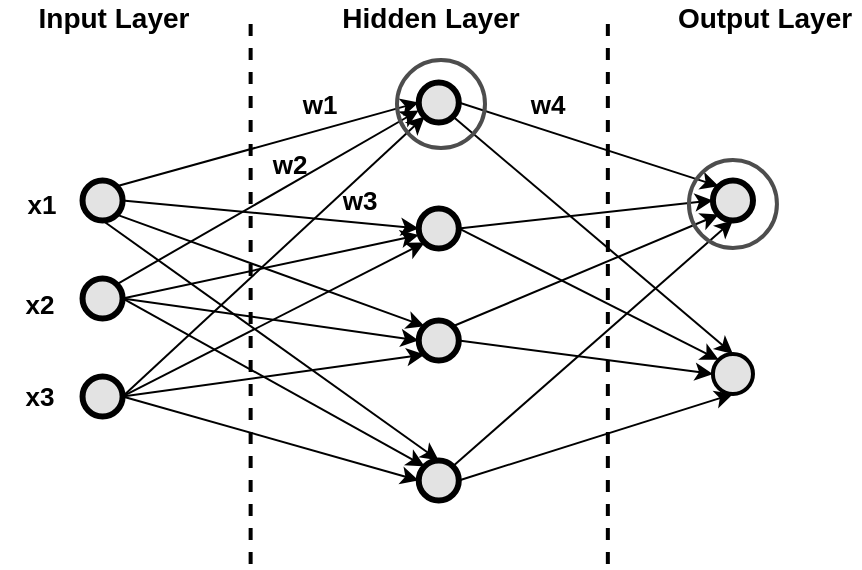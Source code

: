 <mxfile version="15.2.9" type="device"><diagram id="usWG9DLcN4RImSTYwYQY" name="Page-1"><mxGraphModel dx="874" dy="405" grid="1" gridSize="10" guides="1" tooltips="1" connect="1" arrows="1" fold="1" page="1" pageScale="1" pageWidth="827" pageHeight="1169" math="0" shadow="0"><root><mxCell id="0"/><mxCell id="1" parent="0"/><mxCell id="xBBGWgdN12iswXAWEwVo-58" value="" style="group" vertex="1" connectable="0" parent="1"><mxGeometry x="160.0" y="40" width="430" height="280" as="geometry"/></mxCell><mxCell id="xBBGWgdN12iswXAWEwVo-49" value="" style="group" vertex="1" connectable="0" parent="xBBGWgdN12iswXAWEwVo-58"><mxGeometry x="15.0" width="415" height="280" as="geometry"/></mxCell><mxCell id="xBBGWgdN12iswXAWEwVo-1" value="" style="ellipse;whiteSpace=wrap;html=1;aspect=fixed;strokeWidth=3;fillColor=#E3E3E3;" vertex="1" parent="xBBGWgdN12iswXAWEwVo-49"><mxGeometry x="26.266" y="88.2" width="20.034" height="20.034" as="geometry"/></mxCell><mxCell id="xBBGWgdN12iswXAWEwVo-2" value="" style="ellipse;whiteSpace=wrap;html=1;aspect=fixed;strokeWidth=3;fillColor=#E3E3E3;" vertex="1" parent="xBBGWgdN12iswXAWEwVo-49"><mxGeometry x="26.266" y="137.2" width="20.034" height="20.034" as="geometry"/></mxCell><mxCell id="xBBGWgdN12iswXAWEwVo-3" value="" style="ellipse;whiteSpace=wrap;html=1;aspect=fixed;strokeWidth=3;fillColor=#E3E3E3;" vertex="1" parent="xBBGWgdN12iswXAWEwVo-49"><mxGeometry x="26.266" y="186.2" width="20.034" height="20.034" as="geometry"/></mxCell><mxCell id="xBBGWgdN12iswXAWEwVo-4" value="" style="ellipse;whiteSpace=wrap;html=1;aspect=fixed;strokeWidth=3;fillColor=#E3E3E3;" vertex="1" parent="xBBGWgdN12iswXAWEwVo-49"><mxGeometry x="194.367" y="39.2" width="20.034" height="20.034" as="geometry"/></mxCell><mxCell id="xBBGWgdN12iswXAWEwVo-5" value="" style="ellipse;whiteSpace=wrap;html=1;aspect=fixed;strokeWidth=3;fillColor=#E3E3E3;" vertex="1" parent="xBBGWgdN12iswXAWEwVo-49"><mxGeometry x="194.367" y="102.2" width="20.034" height="20.034" as="geometry"/></mxCell><mxCell id="xBBGWgdN12iswXAWEwVo-6" value="" style="ellipse;whiteSpace=wrap;html=1;aspect=fixed;strokeWidth=3;fillColor=#E3E3E3;" vertex="1" parent="xBBGWgdN12iswXAWEwVo-49"><mxGeometry x="194.367" y="158.2" width="20.034" height="20.034" as="geometry"/></mxCell><mxCell id="xBBGWgdN12iswXAWEwVo-7" value="" style="ellipse;whiteSpace=wrap;html=1;aspect=fixed;strokeWidth=3;fillColor=#E3E3E3;" vertex="1" parent="xBBGWgdN12iswXAWEwVo-49"><mxGeometry x="194.367" y="228.2" width="20.034" height="20.034" as="geometry"/></mxCell><mxCell id="xBBGWgdN12iswXAWEwVo-9" value="" style="ellipse;whiteSpace=wrap;html=1;aspect=fixed;strokeWidth=2;fillColor=#E3E3E3;" vertex="1" parent="xBBGWgdN12iswXAWEwVo-49"><mxGeometry x="341.456" y="175" width="20.034" height="20.034" as="geometry"/></mxCell><mxCell id="xBBGWgdN12iswXAWEwVo-10" value="" style="ellipse;whiteSpace=wrap;html=1;aspect=fixed;strokeWidth=3;fillColor=#E3E3E3;" vertex="1" parent="xBBGWgdN12iswXAWEwVo-49"><mxGeometry x="341.456" y="88.2" width="20.034" height="20.034" as="geometry"/></mxCell><mxCell id="xBBGWgdN12iswXAWEwVo-12" value="" style="endArrow=classic;html=1;exitX=1;exitY=0;exitDx=0;exitDy=0;entryX=0;entryY=0.5;entryDx=0;entryDy=0;strokeWidth=1;" edge="1" parent="xBBGWgdN12iswXAWEwVo-49" source="xBBGWgdN12iswXAWEwVo-1" target="xBBGWgdN12iswXAWEwVo-4"><mxGeometry width="50" height="50" relative="1" as="geometry"><mxPoint x="78.797" y="116.2" as="sourcePoint"/><mxPoint x="131.329" y="81.2" as="targetPoint"/></mxGeometry></mxCell><mxCell id="xBBGWgdN12iswXAWEwVo-14" value="" style="endArrow=classic;html=1;exitX=1;exitY=0.5;exitDx=0;exitDy=0;entryX=0;entryY=0.5;entryDx=0;entryDy=0;" edge="1" parent="xBBGWgdN12iswXAWEwVo-49" source="xBBGWgdN12iswXAWEwVo-1" target="xBBGWgdN12iswXAWEwVo-5"><mxGeometry width="50" height="50" relative="1" as="geometry"><mxPoint x="63.675" y="98.275" as="sourcePoint"/><mxPoint x="204.873" y="56.7" as="targetPoint"/></mxGeometry></mxCell><mxCell id="xBBGWgdN12iswXAWEwVo-15" value="" style="endArrow=classic;html=1;exitX=1;exitY=0.5;exitDx=0;exitDy=0;entryX=0;entryY=0;entryDx=0;entryDy=0;" edge="1" parent="xBBGWgdN12iswXAWEwVo-49" source="xBBGWgdN12iswXAWEwVo-2" target="xBBGWgdN12iswXAWEwVo-7"><mxGeometry width="50" height="50" relative="1" as="geometry"><mxPoint x="57.781" y="150.775" as="sourcePoint"/><mxPoint x="198.979" y="109.2" as="targetPoint"/></mxGeometry></mxCell><mxCell id="xBBGWgdN12iswXAWEwVo-16" value="" style="endArrow=classic;html=1;entryX=0;entryY=1;entryDx=0;entryDy=0;exitX=1;exitY=0.5;exitDx=0;exitDy=0;" edge="1" parent="xBBGWgdN12iswXAWEwVo-49" source="xBBGWgdN12iswXAWEwVo-3" target="xBBGWgdN12iswXAWEwVo-4"><mxGeometry width="50" height="50" relative="1" as="geometry"><mxPoint x="45" y="186" as="sourcePoint"/><mxPoint x="194.367" y="144.627" as="targetPoint"/></mxGeometry></mxCell><mxCell id="xBBGWgdN12iswXAWEwVo-17" value="" style="endArrow=classic;html=1;exitX=1;exitY=0.5;exitDx=0;exitDy=0;entryX=0;entryY=1;entryDx=0;entryDy=0;" edge="1" parent="xBBGWgdN12iswXAWEwVo-49" source="xBBGWgdN12iswXAWEwVo-3" target="xBBGWgdN12iswXAWEwVo-5"><mxGeometry width="50" height="50" relative="1" as="geometry"><mxPoint x="57.781" y="193.202" as="sourcePoint"/><mxPoint x="198.979" y="151.627" as="targetPoint"/></mxGeometry></mxCell><mxCell id="xBBGWgdN12iswXAWEwVo-18" value="" style="endArrow=classic;html=1;exitX=1;exitY=0.5;exitDx=0;exitDy=0;entryX=0;entryY=1;entryDx=0;entryDy=0;" edge="1" parent="xBBGWgdN12iswXAWEwVo-49" source="xBBGWgdN12iswXAWEwVo-3" target="xBBGWgdN12iswXAWEwVo-6"><mxGeometry width="50" height="50" relative="1" as="geometry"><mxPoint x="57.781" y="199.775" as="sourcePoint"/><mxPoint x="198.979" y="158.2" as="targetPoint"/></mxGeometry></mxCell><mxCell id="xBBGWgdN12iswXAWEwVo-19" value="" style="endArrow=classic;html=1;exitX=1;exitY=0.5;exitDx=0;exitDy=0;entryX=0;entryY=0.5;entryDx=0;entryDy=0;" edge="1" parent="xBBGWgdN12iswXAWEwVo-49" source="xBBGWgdN12iswXAWEwVo-3" target="xBBGWgdN12iswXAWEwVo-7"><mxGeometry width="50" height="50" relative="1" as="geometry"><mxPoint x="53.169" y="203.485" as="sourcePoint"/><mxPoint x="194.367" y="161.91" as="targetPoint"/></mxGeometry></mxCell><mxCell id="xBBGWgdN12iswXAWEwVo-20" value="" style="endArrow=classic;html=1;exitX=1;exitY=1;exitDx=0;exitDy=0;entryX=0;entryY=0;entryDx=0;entryDy=0;" edge="1" parent="xBBGWgdN12iswXAWEwVo-49" source="xBBGWgdN12iswXAWEwVo-1" target="xBBGWgdN12iswXAWEwVo-6"><mxGeometry width="50" height="50" relative="1" as="geometry"><mxPoint x="36.772" y="123.2" as="sourcePoint"/><mxPoint x="173.354" y="137.2" as="targetPoint"/></mxGeometry></mxCell><mxCell id="xBBGWgdN12iswXAWEwVo-21" value="" style="endArrow=classic;html=1;exitX=0.5;exitY=1;exitDx=0;exitDy=0;entryX=0.5;entryY=0;entryDx=0;entryDy=0;" edge="1" parent="xBBGWgdN12iswXAWEwVo-49" source="xBBGWgdN12iswXAWEwVo-1" target="xBBGWgdN12iswXAWEwVo-7"><mxGeometry width="50" height="50" relative="1" as="geometry"><mxPoint x="78.797" y="112.7" as="sourcePoint"/><mxPoint x="215.38" y="126.7" as="targetPoint"/></mxGeometry></mxCell><mxCell id="xBBGWgdN12iswXAWEwVo-22" value="" style="endArrow=classic;html=1;entryX=0;entryY=0.5;entryDx=0;entryDy=0;exitX=1;exitY=0.5;exitDx=0;exitDy=0;" edge="1" parent="xBBGWgdN12iswXAWEwVo-49" source="xBBGWgdN12iswXAWEwVo-2" target="xBBGWgdN12iswXAWEwVo-6"><mxGeometry width="50" height="50" relative="1" as="geometry"><mxPoint x="57.785" y="151.2" as="sourcePoint"/><mxPoint x="209.489" y="127.125" as="targetPoint"/></mxGeometry></mxCell><mxCell id="xBBGWgdN12iswXAWEwVo-23" value="" style="endArrow=classic;html=1;entryX=0;entryY=0.667;entryDx=0;entryDy=0;exitX=1;exitY=0.5;exitDx=0;exitDy=0;entryPerimeter=0;" edge="1" parent="xBBGWgdN12iswXAWEwVo-49" source="xBBGWgdN12iswXAWEwVo-2" target="xBBGWgdN12iswXAWEwVo-5"><mxGeometry width="50" height="50" relative="1" as="geometry"><mxPoint x="68.291" y="154.7" as="sourcePoint"/><mxPoint x="204.873" y="175.7" as="targetPoint"/></mxGeometry></mxCell><mxCell id="xBBGWgdN12iswXAWEwVo-24" value="" style="endArrow=classic;html=1;exitX=1;exitY=0;exitDx=0;exitDy=0;" edge="1" parent="xBBGWgdN12iswXAWEwVo-49" source="xBBGWgdN12iswXAWEwVo-2"><mxGeometry width="50" height="50" relative="1" as="geometry"><mxPoint x="68.291" y="154.7" as="sourcePoint"/><mxPoint x="194.367" y="53.2" as="targetPoint"/></mxGeometry></mxCell><mxCell id="xBBGWgdN12iswXAWEwVo-25" value="" style="endArrow=classic;html=1;exitX=1;exitY=0.5;exitDx=0;exitDy=0;entryX=0;entryY=0;entryDx=0;entryDy=0;strokeWidth=1;" edge="1" parent="xBBGWgdN12iswXAWEwVo-49" source="xBBGWgdN12iswXAWEwVo-4" target="xBBGWgdN12iswXAWEwVo-10"><mxGeometry width="50" height="50" relative="1" as="geometry"><mxPoint x="251.098" y="62.575" as="sourcePoint"/><mxPoint x="392.296" y="21" as="targetPoint"/></mxGeometry></mxCell><mxCell id="xBBGWgdN12iswXAWEwVo-27" value="" style="endArrow=classic;html=1;exitX=1;exitY=1;exitDx=0;exitDy=0;entryX=0.5;entryY=0;entryDx=0;entryDy=0;strokeWidth=1;" edge="1" parent="xBBGWgdN12iswXAWEwVo-49" source="xBBGWgdN12iswXAWEwVo-4" target="xBBGWgdN12iswXAWEwVo-9"><mxGeometry width="50" height="50" relative="1" as="geometry"><mxPoint x="236.392" y="56.7" as="sourcePoint"/><mxPoint x="346.072" y="112.275" as="targetPoint"/></mxGeometry></mxCell><mxCell id="xBBGWgdN12iswXAWEwVo-28" value="" style="endArrow=classic;html=1;exitX=1;exitY=0.5;exitDx=0;exitDy=0;entryX=0;entryY=0.5;entryDx=0;entryDy=0;strokeWidth=1;" edge="1" parent="xBBGWgdN12iswXAWEwVo-49" source="xBBGWgdN12iswXAWEwVo-5" target="xBBGWgdN12iswXAWEwVo-10"><mxGeometry width="50" height="50" relative="1" as="geometry"><mxPoint x="246.899" y="63.7" as="sourcePoint"/><mxPoint x="356.578" y="119.275" as="targetPoint"/></mxGeometry></mxCell><mxCell id="xBBGWgdN12iswXAWEwVo-29" value="" style="endArrow=classic;html=1;exitX=1;exitY=0.5;exitDx=0;exitDy=0;entryX=0;entryY=0;entryDx=0;entryDy=0;strokeWidth=1;" edge="1" parent="xBBGWgdN12iswXAWEwVo-49" source="xBBGWgdN12iswXAWEwVo-5" target="xBBGWgdN12iswXAWEwVo-9"><mxGeometry width="50" height="50" relative="1" as="geometry"><mxPoint x="236.392" y="119.7" as="sourcePoint"/><mxPoint x="341.456" y="119.7" as="targetPoint"/></mxGeometry></mxCell><mxCell id="xBBGWgdN12iswXAWEwVo-30" value="" style="endArrow=classic;html=1;exitX=1;exitY=0;exitDx=0;exitDy=0;entryX=0;entryY=1;entryDx=0;entryDy=0;strokeWidth=1;" edge="1" parent="xBBGWgdN12iswXAWEwVo-49" source="xBBGWgdN12iswXAWEwVo-6" target="xBBGWgdN12iswXAWEwVo-10"><mxGeometry width="50" height="50" relative="1" as="geometry"><mxPoint x="236.392" y="119.7" as="sourcePoint"/><mxPoint x="346.072" y="182.275" as="targetPoint"/></mxGeometry></mxCell><mxCell id="xBBGWgdN12iswXAWEwVo-31" value="" style="endArrow=classic;html=1;exitX=1;exitY=0.5;exitDx=0;exitDy=0;entryX=0;entryY=0.5;entryDx=0;entryDy=0;strokeWidth=1;" edge="1" parent="xBBGWgdN12iswXAWEwVo-49" source="xBBGWgdN12iswXAWEwVo-6" target="xBBGWgdN12iswXAWEwVo-9"><mxGeometry width="50" height="50" relative="1" as="geometry"><mxPoint x="231.777" y="168.275" as="sourcePoint"/><mxPoint x="346.072" y="127.125" as="targetPoint"/></mxGeometry></mxCell><mxCell id="xBBGWgdN12iswXAWEwVo-32" value="" style="endArrow=classic;html=1;exitX=1;exitY=0;exitDx=0;exitDy=0;entryX=0.5;entryY=1;entryDx=0;entryDy=0;strokeWidth=1;" edge="1" parent="xBBGWgdN12iswXAWEwVo-49" source="xBBGWgdN12iswXAWEwVo-7" target="xBBGWgdN12iswXAWEwVo-10"><mxGeometry width="50" height="50" relative="1" as="geometry"><mxPoint x="242.283" y="175.275" as="sourcePoint"/><mxPoint x="356.578" y="134.125" as="targetPoint"/></mxGeometry></mxCell><mxCell id="xBBGWgdN12iswXAWEwVo-33" value="" style="endArrow=classic;html=1;exitX=1;exitY=0.5;exitDx=0;exitDy=0;entryX=0.5;entryY=1;entryDx=0;entryDy=0;strokeWidth=1;" edge="1" parent="xBBGWgdN12iswXAWEwVo-49" source="xBBGWgdN12iswXAWEwVo-7" target="xBBGWgdN12iswXAWEwVo-9"><mxGeometry width="50" height="50" relative="1" as="geometry"><mxPoint x="252.789" y="182.275" as="sourcePoint"/><mxPoint x="367.084" y="141.125" as="targetPoint"/></mxGeometry></mxCell><mxCell id="xBBGWgdN12iswXAWEwVo-34" value="" style="endArrow=none;dashed=1;html=1;strokeWidth=2;" edge="1" parent="xBBGWgdN12iswXAWEwVo-49"><mxGeometry width="50" height="50" relative="1" as="geometry"><mxPoint x="288.924" y="280" as="sourcePoint"/><mxPoint x="288.924" y="7" as="targetPoint"/></mxGeometry></mxCell><mxCell id="xBBGWgdN12iswXAWEwVo-35" value="" style="endArrow=none;dashed=1;html=1;strokeWidth=2;" edge="1" parent="xBBGWgdN12iswXAWEwVo-49"><mxGeometry width="50" height="50" relative="1" as="geometry"><mxPoint x="110.316" y="280" as="sourcePoint"/><mxPoint x="110.316" y="7" as="targetPoint"/></mxGeometry></mxCell><mxCell id="xBBGWgdN12iswXAWEwVo-36" value="&lt;b&gt;&lt;font style=&quot;font-size: 14px&quot;&gt;Input Layer&lt;/font&gt;&lt;/b&gt;" style="text;html=1;strokeColor=none;fillColor=none;align=center;verticalAlign=middle;whiteSpace=wrap;rounded=0;" vertex="1" parent="xBBGWgdN12iswXAWEwVo-49"><mxGeometry width="84.051" height="14" as="geometry"/></mxCell><mxCell id="xBBGWgdN12iswXAWEwVo-37" value="&lt;b&gt;&lt;font style=&quot;font-size: 14px&quot;&gt;Hidden Layer&lt;/font&gt;&lt;/b&gt;" style="text;html=1;strokeColor=none;fillColor=none;align=center;verticalAlign=middle;whiteSpace=wrap;rounded=0;" vertex="1" parent="xBBGWgdN12iswXAWEwVo-49"><mxGeometry x="150.241" width="100.861" height="14" as="geometry"/></mxCell><mxCell id="xBBGWgdN12iswXAWEwVo-38" value="&lt;b&gt;&lt;font style=&quot;font-size: 14px&quot;&gt;Output Layer&lt;/font&gt;&lt;/b&gt;" style="text;html=1;strokeColor=none;fillColor=none;align=center;verticalAlign=middle;whiteSpace=wrap;rounded=0;" vertex="1" parent="xBBGWgdN12iswXAWEwVo-49"><mxGeometry x="320.443" width="94.557" height="14" as="geometry"/></mxCell><mxCell id="xBBGWgdN12iswXAWEwVo-50" value="&lt;b&gt;&lt;font style=&quot;font-size: 13px&quot;&gt;x1&lt;/font&gt;&lt;/b&gt;" style="text;html=1;strokeColor=none;fillColor=none;align=center;verticalAlign=middle;whiteSpace=wrap;rounded=0;" vertex="1" parent="xBBGWgdN12iswXAWEwVo-49"><mxGeometry x="-13.73" y="90" width="40" height="20" as="geometry"/></mxCell><mxCell id="xBBGWgdN12iswXAWEwVo-55" value="&lt;b&gt;&lt;font style=&quot;font-size: 13px&quot;&gt;w1&lt;/font&gt;&lt;/b&gt;" style="text;html=1;strokeColor=none;fillColor=none;align=center;verticalAlign=middle;whiteSpace=wrap;rounded=0;" vertex="1" parent="xBBGWgdN12iswXAWEwVo-49"><mxGeometry x="125" y="40" width="40" height="20" as="geometry"/></mxCell><mxCell id="xBBGWgdN12iswXAWEwVo-54" value="&lt;span style=&quot;font-size: 13px&quot;&gt;&lt;b&gt;w2&lt;/b&gt;&lt;/span&gt;" style="text;html=1;strokeColor=none;fillColor=none;align=center;verticalAlign=middle;whiteSpace=wrap;rounded=0;" vertex="1" parent="xBBGWgdN12iswXAWEwVo-49"><mxGeometry x="110.24" y="70" width="40" height="20" as="geometry"/></mxCell><mxCell id="xBBGWgdN12iswXAWEwVo-53" value="&lt;b&gt;&lt;font style=&quot;font-size: 13px&quot;&gt;w3&lt;/font&gt;&lt;/b&gt;" style="text;html=1;strokeColor=none;fillColor=none;align=center;verticalAlign=middle;whiteSpace=wrap;rounded=0;" vertex="1" parent="xBBGWgdN12iswXAWEwVo-49"><mxGeometry x="145" y="88.2" width="40" height="20" as="geometry"/></mxCell><mxCell id="xBBGWgdN12iswXAWEwVo-57" value="" style="ellipse;whiteSpace=wrap;html=1;aspect=fixed;strokeColor=#4D4D4D;strokeWidth=2;fillColor=none;" vertex="1" parent="xBBGWgdN12iswXAWEwVo-49"><mxGeometry x="183.5" y="28" width="44" height="44" as="geometry"/></mxCell><mxCell id="xBBGWgdN12iswXAWEwVo-59" value="&lt;span style=&quot;font-size: 13px&quot;&gt;&lt;b&gt;w4&lt;/b&gt;&lt;/span&gt;" style="text;html=1;strokeColor=none;fillColor=none;align=center;verticalAlign=middle;whiteSpace=wrap;rounded=0;" vertex="1" parent="xBBGWgdN12iswXAWEwVo-49"><mxGeometry x="239" y="40" width="40" height="20" as="geometry"/></mxCell><mxCell id="xBBGWgdN12iswXAWEwVo-60" value="" style="ellipse;whiteSpace=wrap;html=1;aspect=fixed;strokeColor=#4D4D4D;strokeWidth=2;fillColor=none;" vertex="1" parent="xBBGWgdN12iswXAWEwVo-49"><mxGeometry x="329.47" y="78" width="44" height="44" as="geometry"/></mxCell><mxCell id="xBBGWgdN12iswXAWEwVo-51" value="&lt;b&gt;&lt;font style=&quot;font-size: 13px&quot;&gt;x2&lt;/font&gt;&lt;/b&gt;" style="text;html=1;strokeColor=none;fillColor=none;align=center;verticalAlign=middle;whiteSpace=wrap;rounded=0;" vertex="1" parent="xBBGWgdN12iswXAWEwVo-58"><mxGeometry y="140" width="40" height="20" as="geometry"/></mxCell><mxCell id="xBBGWgdN12iswXAWEwVo-52" value="&lt;b&gt;&lt;font style=&quot;font-size: 13px&quot;&gt;x3&lt;/font&gt;&lt;/b&gt;" style="text;html=1;strokeColor=none;fillColor=none;align=center;verticalAlign=middle;whiteSpace=wrap;rounded=0;" vertex="1" parent="xBBGWgdN12iswXAWEwVo-58"><mxGeometry y="186.2" width="40" height="20" as="geometry"/></mxCell></root></mxGraphModel></diagram></mxfile>